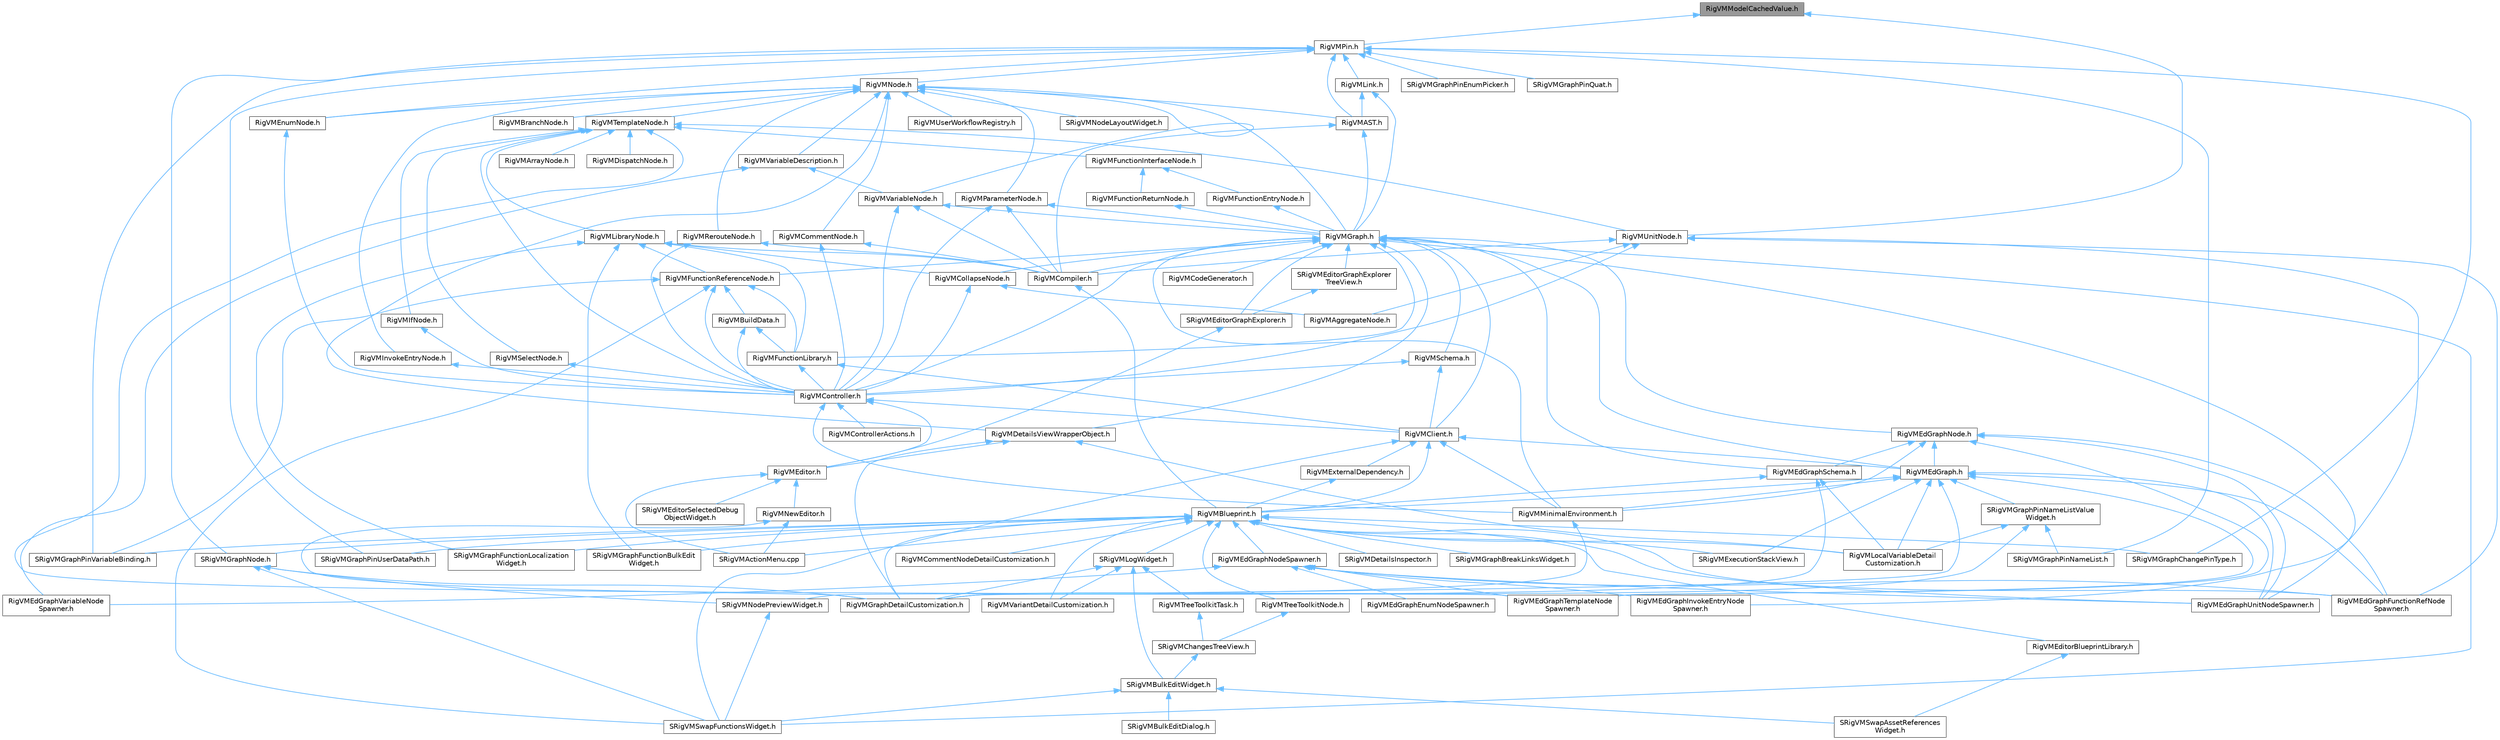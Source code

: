 digraph "RigVMModelCachedValue.h"
{
 // INTERACTIVE_SVG=YES
 // LATEX_PDF_SIZE
  bgcolor="transparent";
  edge [fontname=Helvetica,fontsize=10,labelfontname=Helvetica,labelfontsize=10];
  node [fontname=Helvetica,fontsize=10,shape=box,height=0.2,width=0.4];
  Node1 [id="Node000001",label="RigVMModelCachedValue.h",height=0.2,width=0.4,color="gray40", fillcolor="grey60", style="filled", fontcolor="black",tooltip=" "];
  Node1 -> Node2 [id="edge1_Node000001_Node000002",dir="back",color="steelblue1",style="solid",tooltip=" "];
  Node2 [id="Node000002",label="RigVMPin.h",height=0.2,width=0.4,color="grey40", fillcolor="white", style="filled",URL="$d3/d56/RigVMPin_8h.html",tooltip=" "];
  Node2 -> Node3 [id="edge2_Node000002_Node000003",dir="back",color="steelblue1",style="solid",tooltip=" "];
  Node3 [id="Node000003",label="RigVMAST.h",height=0.2,width=0.4,color="grey40", fillcolor="white", style="filled",URL="$d9/d6d/RigVMAST_8h.html",tooltip=" "];
  Node3 -> Node4 [id="edge3_Node000003_Node000004",dir="back",color="steelblue1",style="solid",tooltip=" "];
  Node4 [id="Node000004",label="RigVMCompiler.h",height=0.2,width=0.4,color="grey40", fillcolor="white", style="filled",URL="$d7/d63/RigVMCompiler_8h.html",tooltip=" "];
  Node4 -> Node5 [id="edge4_Node000004_Node000005",dir="back",color="steelblue1",style="solid",tooltip=" "];
  Node5 [id="Node000005",label="RigVMBlueprint.h",height=0.2,width=0.4,color="grey40", fillcolor="white", style="filled",URL="$df/d44/RigVMBlueprint_8h.html",tooltip=" "];
  Node5 -> Node6 [id="edge5_Node000005_Node000006",dir="back",color="steelblue1",style="solid",tooltip=" "];
  Node6 [id="Node000006",label="RigVMCommentNodeDetailCustomization.h",height=0.2,width=0.4,color="grey40", fillcolor="white", style="filled",URL="$de/ddb/RigVMCommentNodeDetailCustomization_8h.html",tooltip=" "];
  Node5 -> Node7 [id="edge6_Node000005_Node000007",dir="back",color="steelblue1",style="solid",tooltip=" "];
  Node7 [id="Node000007",label="RigVMEdGraphFunctionRefNode\lSpawner.h",height=0.2,width=0.4,color="grey40", fillcolor="white", style="filled",URL="$d3/d16/RigVMEdGraphFunctionRefNodeSpawner_8h.html",tooltip=" "];
  Node5 -> Node8 [id="edge7_Node000005_Node000008",dir="back",color="steelblue1",style="solid",tooltip=" "];
  Node8 [id="Node000008",label="RigVMEdGraphNodeSpawner.h",height=0.2,width=0.4,color="grey40", fillcolor="white", style="filled",URL="$d4/d8b/RigVMEdGraphNodeSpawner_8h.html",tooltip=" "];
  Node8 -> Node9 [id="edge8_Node000008_Node000009",dir="back",color="steelblue1",style="solid",tooltip=" "];
  Node9 [id="Node000009",label="RigVMEdGraphEnumNodeSpawner.h",height=0.2,width=0.4,color="grey40", fillcolor="white", style="filled",URL="$d3/dfd/RigVMEdGraphEnumNodeSpawner_8h.html",tooltip=" "];
  Node8 -> Node7 [id="edge9_Node000008_Node000007",dir="back",color="steelblue1",style="solid",tooltip=" "];
  Node8 -> Node10 [id="edge10_Node000008_Node000010",dir="back",color="steelblue1",style="solid",tooltip=" "];
  Node10 [id="Node000010",label="RigVMEdGraphInvokeEntryNode\lSpawner.h",height=0.2,width=0.4,color="grey40", fillcolor="white", style="filled",URL="$d9/de6/RigVMEdGraphInvokeEntryNodeSpawner_8h.html",tooltip=" "];
  Node8 -> Node11 [id="edge11_Node000008_Node000011",dir="back",color="steelblue1",style="solid",tooltip=" "];
  Node11 [id="Node000011",label="RigVMEdGraphTemplateNode\lSpawner.h",height=0.2,width=0.4,color="grey40", fillcolor="white", style="filled",URL="$d9/d6c/RigVMEdGraphTemplateNodeSpawner_8h.html",tooltip=" "];
  Node8 -> Node12 [id="edge12_Node000008_Node000012",dir="back",color="steelblue1",style="solid",tooltip=" "];
  Node12 [id="Node000012",label="RigVMEdGraphUnitNodeSpawner.h",height=0.2,width=0.4,color="grey40", fillcolor="white", style="filled",URL="$d3/d6b/RigVMEdGraphUnitNodeSpawner_8h.html",tooltip=" "];
  Node8 -> Node13 [id="edge13_Node000008_Node000013",dir="back",color="steelblue1",style="solid",tooltip=" "];
  Node13 [id="Node000013",label="RigVMEdGraphVariableNode\lSpawner.h",height=0.2,width=0.4,color="grey40", fillcolor="white", style="filled",URL="$d0/d83/RigVMEdGraphVariableNodeSpawner_8h.html",tooltip=" "];
  Node5 -> Node12 [id="edge14_Node000005_Node000012",dir="back",color="steelblue1",style="solid",tooltip=" "];
  Node5 -> Node14 [id="edge15_Node000005_Node000014",dir="back",color="steelblue1",style="solid",tooltip=" "];
  Node14 [id="Node000014",label="RigVMEditorBlueprintLibrary.h",height=0.2,width=0.4,color="grey40", fillcolor="white", style="filled",URL="$d9/d31/RigVMEditorBlueprintLibrary_8h.html",tooltip=" "];
  Node14 -> Node15 [id="edge16_Node000014_Node000015",dir="back",color="steelblue1",style="solid",tooltip=" "];
  Node15 [id="Node000015",label="SRigVMSwapAssetReferences\lWidget.h",height=0.2,width=0.4,color="grey40", fillcolor="white", style="filled",URL="$db/d3f/SRigVMSwapAssetReferencesWidget_8h.html",tooltip=" "];
  Node5 -> Node16 [id="edge17_Node000005_Node000016",dir="back",color="steelblue1",style="solid",tooltip=" "];
  Node16 [id="Node000016",label="RigVMGraphDetailCustomization.h",height=0.2,width=0.4,color="grey40", fillcolor="white", style="filled",URL="$da/d8c/RigVMGraphDetailCustomization_8h.html",tooltip=" "];
  Node5 -> Node17 [id="edge18_Node000005_Node000017",dir="back",color="steelblue1",style="solid",tooltip=" "];
  Node17 [id="Node000017",label="RigVMLocalVariableDetail\lCustomization.h",height=0.2,width=0.4,color="grey40", fillcolor="white", style="filled",URL="$de/de8/RigVMLocalVariableDetailCustomization_8h.html",tooltip=" "];
  Node5 -> Node18 [id="edge19_Node000005_Node000018",dir="back",color="steelblue1",style="solid",tooltip=" "];
  Node18 [id="Node000018",label="RigVMTreeToolkitNode.h",height=0.2,width=0.4,color="grey40", fillcolor="white", style="filled",URL="$dc/d84/RigVMTreeToolkitNode_8h.html",tooltip=" "];
  Node18 -> Node19 [id="edge20_Node000018_Node000019",dir="back",color="steelblue1",style="solid",tooltip=" "];
  Node19 [id="Node000019",label="SRigVMChangesTreeView.h",height=0.2,width=0.4,color="grey40", fillcolor="white", style="filled",URL="$dd/d83/SRigVMChangesTreeView_8h.html",tooltip=" "];
  Node19 -> Node20 [id="edge21_Node000019_Node000020",dir="back",color="steelblue1",style="solid",tooltip=" "];
  Node20 [id="Node000020",label="SRigVMBulkEditWidget.h",height=0.2,width=0.4,color="grey40", fillcolor="white", style="filled",URL="$d7/dab/SRigVMBulkEditWidget_8h.html",tooltip=" "];
  Node20 -> Node21 [id="edge22_Node000020_Node000021",dir="back",color="steelblue1",style="solid",tooltip=" "];
  Node21 [id="Node000021",label="SRigVMBulkEditDialog.h",height=0.2,width=0.4,color="grey40", fillcolor="white", style="filled",URL="$dd/d89/SRigVMBulkEditDialog_8h.html",tooltip=" "];
  Node20 -> Node15 [id="edge23_Node000020_Node000015",dir="back",color="steelblue1",style="solid",tooltip=" "];
  Node20 -> Node22 [id="edge24_Node000020_Node000022",dir="back",color="steelblue1",style="solid",tooltip=" "];
  Node22 [id="Node000022",label="SRigVMSwapFunctionsWidget.h",height=0.2,width=0.4,color="grey40", fillcolor="white", style="filled",URL="$d0/da2/SRigVMSwapFunctionsWidget_8h.html",tooltip=" "];
  Node5 -> Node23 [id="edge25_Node000005_Node000023",dir="back",color="steelblue1",style="solid",tooltip=" "];
  Node23 [id="Node000023",label="RigVMVariantDetailCustomization.h",height=0.2,width=0.4,color="grey40", fillcolor="white", style="filled",URL="$d2/db8/RigVMVariantDetailCustomization_8h.html",tooltip=" "];
  Node5 -> Node24 [id="edge26_Node000005_Node000024",dir="back",color="steelblue1",style="solid",tooltip=" "];
  Node24 [id="Node000024",label="SRigVMActionMenu.cpp",height=0.2,width=0.4,color="grey40", fillcolor="white", style="filled",URL="$dc/d4c/SRigVMActionMenu_8cpp.html",tooltip=" "];
  Node5 -> Node25 [id="edge27_Node000005_Node000025",dir="back",color="steelblue1",style="solid",tooltip=" "];
  Node25 [id="Node000025",label="SRigVMDetailsInspector.h",height=0.2,width=0.4,color="grey40", fillcolor="white", style="filled",URL="$df/dfb/SRigVMDetailsInspector_8h.html",tooltip=" "];
  Node5 -> Node26 [id="edge28_Node000005_Node000026",dir="back",color="steelblue1",style="solid",tooltip=" "];
  Node26 [id="Node000026",label="SRigVMExecutionStackView.h",height=0.2,width=0.4,color="grey40", fillcolor="white", style="filled",URL="$d9/d2b/SRigVMExecutionStackView_8h.html",tooltip=" "];
  Node5 -> Node27 [id="edge29_Node000005_Node000027",dir="back",color="steelblue1",style="solid",tooltip=" "];
  Node27 [id="Node000027",label="SRigVMGraphBreakLinksWidget.h",height=0.2,width=0.4,color="grey40", fillcolor="white", style="filled",URL="$d8/d4a/SRigVMGraphBreakLinksWidget_8h.html",tooltip=" "];
  Node5 -> Node28 [id="edge30_Node000005_Node000028",dir="back",color="steelblue1",style="solid",tooltip=" "];
  Node28 [id="Node000028",label="SRigVMGraphChangePinType.h",height=0.2,width=0.4,color="grey40", fillcolor="white", style="filled",URL="$d4/da7/SRigVMGraphChangePinType_8h.html",tooltip=" "];
  Node5 -> Node29 [id="edge31_Node000005_Node000029",dir="back",color="steelblue1",style="solid",tooltip=" "];
  Node29 [id="Node000029",label="SRigVMGraphFunctionBulkEdit\lWidget.h",height=0.2,width=0.4,color="grey40", fillcolor="white", style="filled",URL="$db/dbf/SRigVMGraphFunctionBulkEditWidget_8h.html",tooltip=" "];
  Node5 -> Node30 [id="edge32_Node000005_Node000030",dir="back",color="steelblue1",style="solid",tooltip=" "];
  Node30 [id="Node000030",label="SRigVMGraphFunctionLocalization\lWidget.h",height=0.2,width=0.4,color="grey40", fillcolor="white", style="filled",URL="$dd/d59/SRigVMGraphFunctionLocalizationWidget_8h.html",tooltip=" "];
  Node5 -> Node31 [id="edge33_Node000005_Node000031",dir="back",color="steelblue1",style="solid",tooltip=" "];
  Node31 [id="Node000031",label="SRigVMGraphNode.h",height=0.2,width=0.4,color="grey40", fillcolor="white", style="filled",URL="$d0/d1e/SRigVMGraphNode_8h.html",tooltip=" "];
  Node31 -> Node16 [id="edge34_Node000031_Node000016",dir="back",color="steelblue1",style="solid",tooltip=" "];
  Node31 -> Node32 [id="edge35_Node000031_Node000032",dir="back",color="steelblue1",style="solid",tooltip=" "];
  Node32 [id="Node000032",label="SRigVMNodePreviewWidget.h",height=0.2,width=0.4,color="grey40", fillcolor="white", style="filled",URL="$d5/d72/SRigVMNodePreviewWidget_8h.html",tooltip=" "];
  Node32 -> Node22 [id="edge36_Node000032_Node000022",dir="back",color="steelblue1",style="solid",tooltip=" "];
  Node31 -> Node22 [id="edge37_Node000031_Node000022",dir="back",color="steelblue1",style="solid",tooltip=" "];
  Node5 -> Node33 [id="edge38_Node000005_Node000033",dir="back",color="steelblue1",style="solid",tooltip=" "];
  Node33 [id="Node000033",label="SRigVMGraphPinUserDataPath.h",height=0.2,width=0.4,color="grey40", fillcolor="white", style="filled",URL="$d5/d31/SRigVMGraphPinUserDataPath_8h.html",tooltip=" "];
  Node5 -> Node34 [id="edge39_Node000005_Node000034",dir="back",color="steelblue1",style="solid",tooltip=" "];
  Node34 [id="Node000034",label="SRigVMGraphPinVariableBinding.h",height=0.2,width=0.4,color="grey40", fillcolor="white", style="filled",URL="$db/dca/SRigVMGraphPinVariableBinding_8h.html",tooltip=" "];
  Node5 -> Node35 [id="edge40_Node000005_Node000035",dir="back",color="steelblue1",style="solid",tooltip=" "];
  Node35 [id="Node000035",label="SRigVMLogWidget.h",height=0.2,width=0.4,color="grey40", fillcolor="white", style="filled",URL="$d9/dab/SRigVMLogWidget_8h.html",tooltip=" "];
  Node35 -> Node16 [id="edge41_Node000035_Node000016",dir="back",color="steelblue1",style="solid",tooltip=" "];
  Node35 -> Node36 [id="edge42_Node000035_Node000036",dir="back",color="steelblue1",style="solid",tooltip=" "];
  Node36 [id="Node000036",label="RigVMTreeToolkitTask.h",height=0.2,width=0.4,color="grey40", fillcolor="white", style="filled",URL="$d1/dd5/RigVMTreeToolkitTask_8h.html",tooltip=" "];
  Node36 -> Node19 [id="edge43_Node000036_Node000019",dir="back",color="steelblue1",style="solid",tooltip=" "];
  Node35 -> Node23 [id="edge44_Node000035_Node000023",dir="back",color="steelblue1",style="solid",tooltip=" "];
  Node35 -> Node20 [id="edge45_Node000035_Node000020",dir="back",color="steelblue1",style="solid",tooltip=" "];
  Node3 -> Node37 [id="edge46_Node000003_Node000037",dir="back",color="steelblue1",style="solid",tooltip=" "];
  Node37 [id="Node000037",label="RigVMGraph.h",height=0.2,width=0.4,color="grey40", fillcolor="white", style="filled",URL="$d7/dfd/RigVMGraph_8h.html",tooltip=" "];
  Node37 -> Node38 [id="edge47_Node000037_Node000038",dir="back",color="steelblue1",style="solid",tooltip=" "];
  Node38 [id="Node000038",label="RigVMClient.h",height=0.2,width=0.4,color="grey40", fillcolor="white", style="filled",URL="$db/d93/RigVMClient_8h.html",tooltip=" "];
  Node38 -> Node5 [id="edge48_Node000038_Node000005",dir="back",color="steelblue1",style="solid",tooltip=" "];
  Node38 -> Node39 [id="edge49_Node000038_Node000039",dir="back",color="steelblue1",style="solid",tooltip=" "];
  Node39 [id="Node000039",label="RigVMEdGraph.h",height=0.2,width=0.4,color="grey40", fillcolor="white", style="filled",URL="$d9/d8c/RigVMEdGraph_8h.html",tooltip=" "];
  Node39 -> Node5 [id="edge50_Node000039_Node000005",dir="back",color="steelblue1",style="solid",tooltip=" "];
  Node39 -> Node7 [id="edge51_Node000039_Node000007",dir="back",color="steelblue1",style="solid",tooltip=" "];
  Node39 -> Node11 [id="edge52_Node000039_Node000011",dir="back",color="steelblue1",style="solid",tooltip=" "];
  Node39 -> Node12 [id="edge53_Node000039_Node000012",dir="back",color="steelblue1",style="solid",tooltip=" "];
  Node39 -> Node16 [id="edge54_Node000039_Node000016",dir="back",color="steelblue1",style="solid",tooltip=" "];
  Node39 -> Node17 [id="edge55_Node000039_Node000017",dir="back",color="steelblue1",style="solid",tooltip=" "];
  Node39 -> Node40 [id="edge56_Node000039_Node000040",dir="back",color="steelblue1",style="solid",tooltip=" "];
  Node40 [id="Node000040",label="RigVMMinimalEnvironment.h",height=0.2,width=0.4,color="grey40", fillcolor="white", style="filled",URL="$d4/d4a/RigVMMinimalEnvironment_8h.html",tooltip=" "];
  Node40 -> Node32 [id="edge57_Node000040_Node000032",dir="back",color="steelblue1",style="solid",tooltip=" "];
  Node39 -> Node26 [id="edge58_Node000039_Node000026",dir="back",color="steelblue1",style="solid",tooltip=" "];
  Node39 -> Node41 [id="edge59_Node000039_Node000041",dir="back",color="steelblue1",style="solid",tooltip=" "];
  Node41 [id="Node000041",label="SRigVMGraphPinNameListValue\lWidget.h",height=0.2,width=0.4,color="grey40", fillcolor="white", style="filled",URL="$dc/dac/SRigVMGraphPinNameListValueWidget_8h.html",tooltip=" "];
  Node41 -> Node16 [id="edge60_Node000041_Node000016",dir="back",color="steelblue1",style="solid",tooltip=" "];
  Node41 -> Node17 [id="edge61_Node000041_Node000017",dir="back",color="steelblue1",style="solid",tooltip=" "];
  Node41 -> Node42 [id="edge62_Node000041_Node000042",dir="back",color="steelblue1",style="solid",tooltip=" "];
  Node42 [id="Node000042",label="SRigVMGraphPinNameList.h",height=0.2,width=0.4,color="grey40", fillcolor="white", style="filled",URL="$d7/dfc/SRigVMGraphPinNameList_8h.html",tooltip=" "];
  Node38 -> Node43 [id="edge63_Node000038_Node000043",dir="back",color="steelblue1",style="solid",tooltip=" "];
  Node43 [id="Node000043",label="RigVMExternalDependency.h",height=0.2,width=0.4,color="grey40", fillcolor="white", style="filled",URL="$d2/d83/RigVMExternalDependency_8h.html",tooltip=" "];
  Node43 -> Node5 [id="edge64_Node000043_Node000005",dir="back",color="steelblue1",style="solid",tooltip=" "];
  Node38 -> Node40 [id="edge65_Node000038_Node000040",dir="back",color="steelblue1",style="solid",tooltip=" "];
  Node38 -> Node22 [id="edge66_Node000038_Node000022",dir="back",color="steelblue1",style="solid",tooltip=" "];
  Node37 -> Node44 [id="edge67_Node000037_Node000044",dir="back",color="steelblue1",style="solid",tooltip=" "];
  Node44 [id="Node000044",label="RigVMCodeGenerator.h",height=0.2,width=0.4,color="grey40", fillcolor="white", style="filled",URL="$d4/d2b/RigVMCodeGenerator_8h.html",tooltip=" "];
  Node37 -> Node45 [id="edge68_Node000037_Node000045",dir="back",color="steelblue1",style="solid",tooltip=" "];
  Node45 [id="Node000045",label="RigVMCollapseNode.h",height=0.2,width=0.4,color="grey40", fillcolor="white", style="filled",URL="$d1/d95/RigVMCollapseNode_8h.html",tooltip=" "];
  Node45 -> Node46 [id="edge69_Node000045_Node000046",dir="back",color="steelblue1",style="solid",tooltip=" "];
  Node46 [id="Node000046",label="RigVMAggregateNode.h",height=0.2,width=0.4,color="grey40", fillcolor="white", style="filled",URL="$d7/d89/RigVMAggregateNode_8h.html",tooltip=" "];
  Node45 -> Node47 [id="edge70_Node000045_Node000047",dir="back",color="steelblue1",style="solid",tooltip=" "];
  Node47 [id="Node000047",label="RigVMController.h",height=0.2,width=0.4,color="grey40", fillcolor="white", style="filled",URL="$da/d1e/RigVMController_8h.html",tooltip=" "];
  Node47 -> Node38 [id="edge71_Node000047_Node000038",dir="back",color="steelblue1",style="solid",tooltip=" "];
  Node47 -> Node48 [id="edge72_Node000047_Node000048",dir="back",color="steelblue1",style="solid",tooltip=" "];
  Node48 [id="Node000048",label="RigVMControllerActions.h",height=0.2,width=0.4,color="grey40", fillcolor="white", style="filled",URL="$d3/dc4/RigVMControllerActions_8h.html",tooltip=" "];
  Node47 -> Node49 [id="edge73_Node000047_Node000049",dir="back",color="steelblue1",style="solid",tooltip=" "];
  Node49 [id="Node000049",label="RigVMEditor.h",height=0.2,width=0.4,color="grey40", fillcolor="white", style="filled",URL="$d3/d13/RigVMEditor_8h.html",tooltip=" "];
  Node49 -> Node50 [id="edge74_Node000049_Node000050",dir="back",color="steelblue1",style="solid",tooltip=" "];
  Node50 [id="Node000050",label="RigVMNewEditor.h",height=0.2,width=0.4,color="grey40", fillcolor="white", style="filled",URL="$df/dd1/RigVMNewEditor_8h.html",tooltip=" "];
  Node50 -> Node16 [id="edge75_Node000050_Node000016",dir="back",color="steelblue1",style="solid",tooltip=" "];
  Node50 -> Node24 [id="edge76_Node000050_Node000024",dir="back",color="steelblue1",style="solid",tooltip=" "];
  Node49 -> Node24 [id="edge77_Node000049_Node000024",dir="back",color="steelblue1",style="solid",tooltip=" "];
  Node49 -> Node51 [id="edge78_Node000049_Node000051",dir="back",color="steelblue1",style="solid",tooltip=" "];
  Node51 [id="Node000051",label="SRigVMEditorSelectedDebug\lObjectWidget.h",height=0.2,width=0.4,color="grey40", fillcolor="white", style="filled",URL="$d9/dcd/SRigVMEditorSelectedDebugObjectWidget_8h.html",tooltip=" "];
  Node47 -> Node40 [id="edge79_Node000047_Node000040",dir="back",color="steelblue1",style="solid",tooltip=" "];
  Node37 -> Node4 [id="edge80_Node000037_Node000004",dir="back",color="steelblue1",style="solid",tooltip=" "];
  Node37 -> Node47 [id="edge81_Node000037_Node000047",dir="back",color="steelblue1",style="solid",tooltip=" "];
  Node37 -> Node52 [id="edge82_Node000037_Node000052",dir="back",color="steelblue1",style="solid",tooltip=" "];
  Node52 [id="Node000052",label="RigVMDetailsViewWrapperObject.h",height=0.2,width=0.4,color="grey40", fillcolor="white", style="filled",URL="$dd/d41/RigVMDetailsViewWrapperObject_8h.html",tooltip=" "];
  Node52 -> Node49 [id="edge83_Node000052_Node000049",dir="back",color="steelblue1",style="solid",tooltip=" "];
  Node52 -> Node16 [id="edge84_Node000052_Node000016",dir="back",color="steelblue1",style="solid",tooltip=" "];
  Node52 -> Node17 [id="edge85_Node000052_Node000017",dir="back",color="steelblue1",style="solid",tooltip=" "];
  Node37 -> Node39 [id="edge86_Node000037_Node000039",dir="back",color="steelblue1",style="solid",tooltip=" "];
  Node37 -> Node10 [id="edge87_Node000037_Node000010",dir="back",color="steelblue1",style="solid",tooltip=" "];
  Node37 -> Node53 [id="edge88_Node000037_Node000053",dir="back",color="steelblue1",style="solid",tooltip=" "];
  Node53 [id="Node000053",label="RigVMEdGraphNode.h",height=0.2,width=0.4,color="grey40", fillcolor="white", style="filled",URL="$d8/dcd/RigVMEdGraphNode_8h.html",tooltip=" "];
  Node53 -> Node39 [id="edge89_Node000053_Node000039",dir="back",color="steelblue1",style="solid",tooltip=" "];
  Node53 -> Node7 [id="edge90_Node000053_Node000007",dir="back",color="steelblue1",style="solid",tooltip=" "];
  Node53 -> Node54 [id="edge91_Node000053_Node000054",dir="back",color="steelblue1",style="solid",tooltip=" "];
  Node54 [id="Node000054",label="RigVMEdGraphSchema.h",height=0.2,width=0.4,color="grey40", fillcolor="white", style="filled",URL="$dc/de3/RigVMEdGraphSchema_8h.html",tooltip=" "];
  Node54 -> Node5 [id="edge92_Node000054_Node000005",dir="back",color="steelblue1",style="solid",tooltip=" "];
  Node54 -> Node16 [id="edge93_Node000054_Node000016",dir="back",color="steelblue1",style="solid",tooltip=" "];
  Node54 -> Node17 [id="edge94_Node000054_Node000017",dir="back",color="steelblue1",style="solid",tooltip=" "];
  Node53 -> Node11 [id="edge95_Node000053_Node000011",dir="back",color="steelblue1",style="solid",tooltip=" "];
  Node53 -> Node12 [id="edge96_Node000053_Node000012",dir="back",color="steelblue1",style="solid",tooltip=" "];
  Node53 -> Node40 [id="edge97_Node000053_Node000040",dir="back",color="steelblue1",style="solid",tooltip=" "];
  Node37 -> Node54 [id="edge98_Node000037_Node000054",dir="back",color="steelblue1",style="solid",tooltip=" "];
  Node37 -> Node55 [id="edge99_Node000037_Node000055",dir="back",color="steelblue1",style="solid",tooltip=" "];
  Node55 [id="Node000055",label="RigVMFunctionLibrary.h",height=0.2,width=0.4,color="grey40", fillcolor="white", style="filled",URL="$da/d39/RigVMFunctionLibrary_8h.html",tooltip=" "];
  Node55 -> Node38 [id="edge100_Node000055_Node000038",dir="back",color="steelblue1",style="solid",tooltip=" "];
  Node55 -> Node47 [id="edge101_Node000055_Node000047",dir="back",color="steelblue1",style="solid",tooltip=" "];
  Node37 -> Node56 [id="edge102_Node000037_Node000056",dir="back",color="steelblue1",style="solid",tooltip=" "];
  Node56 [id="Node000056",label="RigVMFunctionReferenceNode.h",height=0.2,width=0.4,color="grey40", fillcolor="white", style="filled",URL="$d8/dae/RigVMFunctionReferenceNode_8h.html",tooltip=" "];
  Node56 -> Node57 [id="edge103_Node000056_Node000057",dir="back",color="steelblue1",style="solid",tooltip=" "];
  Node57 [id="Node000057",label="RigVMBuildData.h",height=0.2,width=0.4,color="grey40", fillcolor="white", style="filled",URL="$df/d5a/RigVMBuildData_8h.html",tooltip=" "];
  Node57 -> Node47 [id="edge104_Node000057_Node000047",dir="back",color="steelblue1",style="solid",tooltip=" "];
  Node57 -> Node55 [id="edge105_Node000057_Node000055",dir="back",color="steelblue1",style="solid",tooltip=" "];
  Node56 -> Node47 [id="edge106_Node000056_Node000047",dir="back",color="steelblue1",style="solid",tooltip=" "];
  Node56 -> Node55 [id="edge107_Node000056_Node000055",dir="back",color="steelblue1",style="solid",tooltip=" "];
  Node56 -> Node34 [id="edge108_Node000056_Node000034",dir="back",color="steelblue1",style="solid",tooltip=" "];
  Node56 -> Node22 [id="edge109_Node000056_Node000022",dir="back",color="steelblue1",style="solid",tooltip=" "];
  Node37 -> Node40 [id="edge110_Node000037_Node000040",dir="back",color="steelblue1",style="solid",tooltip=" "];
  Node37 -> Node58 [id="edge111_Node000037_Node000058",dir="back",color="steelblue1",style="solid",tooltip=" "];
  Node58 [id="Node000058",label="RigVMSchema.h",height=0.2,width=0.4,color="grey40", fillcolor="white", style="filled",URL="$d7/dc2/RigVMSchema_8h.html",tooltip=" "];
  Node58 -> Node38 [id="edge112_Node000058_Node000038",dir="back",color="steelblue1",style="solid",tooltip=" "];
  Node58 -> Node47 [id="edge113_Node000058_Node000047",dir="back",color="steelblue1",style="solid",tooltip=" "];
  Node37 -> Node59 [id="edge114_Node000037_Node000059",dir="back",color="steelblue1",style="solid",tooltip=" "];
  Node59 [id="Node000059",label="SRigVMEditorGraphExplorer.h",height=0.2,width=0.4,color="grey40", fillcolor="white", style="filled",URL="$db/d11/SRigVMEditorGraphExplorer_8h.html",tooltip=" "];
  Node59 -> Node49 [id="edge115_Node000059_Node000049",dir="back",color="steelblue1",style="solid",tooltip=" "];
  Node37 -> Node60 [id="edge116_Node000037_Node000060",dir="back",color="steelblue1",style="solid",tooltip=" "];
  Node60 [id="Node000060",label="SRigVMEditorGraphExplorer\lTreeView.h",height=0.2,width=0.4,color="grey40", fillcolor="white", style="filled",URL="$d8/d43/SRigVMEditorGraphExplorerTreeView_8h.html",tooltip=" "];
  Node60 -> Node59 [id="edge117_Node000060_Node000059",dir="back",color="steelblue1",style="solid",tooltip=" "];
  Node37 -> Node22 [id="edge118_Node000037_Node000022",dir="back",color="steelblue1",style="solid",tooltip=" "];
  Node2 -> Node61 [id="edge119_Node000002_Node000061",dir="back",color="steelblue1",style="solid",tooltip=" "];
  Node61 [id="Node000061",label="RigVMEnumNode.h",height=0.2,width=0.4,color="grey40", fillcolor="white", style="filled",URL="$d8/d16/RigVMEnumNode_8h.html",tooltip=" "];
  Node61 -> Node47 [id="edge120_Node000061_Node000047",dir="back",color="steelblue1",style="solid",tooltip=" "];
  Node2 -> Node62 [id="edge121_Node000002_Node000062",dir="back",color="steelblue1",style="solid",tooltip=" "];
  Node62 [id="Node000062",label="RigVMLink.h",height=0.2,width=0.4,color="grey40", fillcolor="white", style="filled",URL="$d0/db1/RigVMLink_8h.html",tooltip=" "];
  Node62 -> Node3 [id="edge122_Node000062_Node000003",dir="back",color="steelblue1",style="solid",tooltip=" "];
  Node62 -> Node37 [id="edge123_Node000062_Node000037",dir="back",color="steelblue1",style="solid",tooltip=" "];
  Node2 -> Node63 [id="edge124_Node000002_Node000063",dir="back",color="steelblue1",style="solid",tooltip=" "];
  Node63 [id="Node000063",label="RigVMNode.h",height=0.2,width=0.4,color="grey40", fillcolor="white", style="filled",URL="$df/d31/RigVMNode_8h.html",tooltip=" "];
  Node63 -> Node3 [id="edge125_Node000063_Node000003",dir="back",color="steelblue1",style="solid",tooltip=" "];
  Node63 -> Node64 [id="edge126_Node000063_Node000064",dir="back",color="steelblue1",style="solid",tooltip=" "];
  Node64 [id="Node000064",label="RigVMBranchNode.h",height=0.2,width=0.4,color="grey40", fillcolor="white", style="filled",URL="$dc/d3b/RigVMBranchNode_8h.html",tooltip=" "];
  Node63 -> Node65 [id="edge127_Node000063_Node000065",dir="back",color="steelblue1",style="solid",tooltip=" "];
  Node65 [id="Node000065",label="RigVMCommentNode.h",height=0.2,width=0.4,color="grey40", fillcolor="white", style="filled",URL="$da/d66/RigVMCommentNode_8h.html",tooltip=" "];
  Node65 -> Node4 [id="edge128_Node000065_Node000004",dir="back",color="steelblue1",style="solid",tooltip=" "];
  Node65 -> Node47 [id="edge129_Node000065_Node000047",dir="back",color="steelblue1",style="solid",tooltip=" "];
  Node63 -> Node52 [id="edge130_Node000063_Node000052",dir="back",color="steelblue1",style="solid",tooltip=" "];
  Node63 -> Node61 [id="edge131_Node000063_Node000061",dir="back",color="steelblue1",style="solid",tooltip=" "];
  Node63 -> Node37 [id="edge132_Node000063_Node000037",dir="back",color="steelblue1",style="solid",tooltip=" "];
  Node63 -> Node66 [id="edge133_Node000063_Node000066",dir="back",color="steelblue1",style="solid",tooltip=" "];
  Node66 [id="Node000066",label="RigVMInvokeEntryNode.h",height=0.2,width=0.4,color="grey40", fillcolor="white", style="filled",URL="$de/ddf/RigVMInvokeEntryNode_8h.html",tooltip=" "];
  Node66 -> Node47 [id="edge134_Node000066_Node000047",dir="back",color="steelblue1",style="solid",tooltip=" "];
  Node63 -> Node67 [id="edge135_Node000063_Node000067",dir="back",color="steelblue1",style="solid",tooltip=" "];
  Node67 [id="Node000067",label="RigVMParameterNode.h",height=0.2,width=0.4,color="grey40", fillcolor="white", style="filled",URL="$dd/dfd/RigVMParameterNode_8h.html",tooltip=" "];
  Node67 -> Node4 [id="edge136_Node000067_Node000004",dir="back",color="steelblue1",style="solid",tooltip=" "];
  Node67 -> Node47 [id="edge137_Node000067_Node000047",dir="back",color="steelblue1",style="solid",tooltip=" "];
  Node67 -> Node37 [id="edge138_Node000067_Node000037",dir="back",color="steelblue1",style="solid",tooltip=" "];
  Node63 -> Node68 [id="edge139_Node000063_Node000068",dir="back",color="steelblue1",style="solid",tooltip=" "];
  Node68 [id="Node000068",label="RigVMRerouteNode.h",height=0.2,width=0.4,color="grey40", fillcolor="white", style="filled",URL="$d7/dd8/RigVMRerouteNode_8h.html",tooltip=" "];
  Node68 -> Node4 [id="edge140_Node000068_Node000004",dir="back",color="steelblue1",style="solid",tooltip=" "];
  Node68 -> Node47 [id="edge141_Node000068_Node000047",dir="back",color="steelblue1",style="solid",tooltip=" "];
  Node63 -> Node69 [id="edge142_Node000063_Node000069",dir="back",color="steelblue1",style="solid",tooltip=" "];
  Node69 [id="Node000069",label="RigVMTemplateNode.h",height=0.2,width=0.4,color="grey40", fillcolor="white", style="filled",URL="$d3/d3f/RigVMTemplateNode_8h.html",tooltip=" "];
  Node69 -> Node70 [id="edge143_Node000069_Node000070",dir="back",color="steelblue1",style="solid",tooltip=" "];
  Node70 [id="Node000070",label="RigVMArrayNode.h",height=0.2,width=0.4,color="grey40", fillcolor="white", style="filled",URL="$dd/d66/RigVMArrayNode_8h.html",tooltip=" "];
  Node69 -> Node47 [id="edge144_Node000069_Node000047",dir="back",color="steelblue1",style="solid",tooltip=" "];
  Node69 -> Node71 [id="edge145_Node000069_Node000071",dir="back",color="steelblue1",style="solid",tooltip=" "];
  Node71 [id="Node000071",label="RigVMDispatchNode.h",height=0.2,width=0.4,color="grey40", fillcolor="white", style="filled",URL="$dc/d91/RigVMDispatchNode_8h.html",tooltip=" "];
  Node69 -> Node11 [id="edge146_Node000069_Node000011",dir="back",color="steelblue1",style="solid",tooltip=" "];
  Node69 -> Node72 [id="edge147_Node000069_Node000072",dir="back",color="steelblue1",style="solid",tooltip=" "];
  Node72 [id="Node000072",label="RigVMFunctionInterfaceNode.h",height=0.2,width=0.4,color="grey40", fillcolor="white", style="filled",URL="$dd/d44/RigVMFunctionInterfaceNode_8h.html",tooltip=" "];
  Node72 -> Node73 [id="edge148_Node000072_Node000073",dir="back",color="steelblue1",style="solid",tooltip=" "];
  Node73 [id="Node000073",label="RigVMFunctionEntryNode.h",height=0.2,width=0.4,color="grey40", fillcolor="white", style="filled",URL="$d1/de8/RigVMFunctionEntryNode_8h.html",tooltip=" "];
  Node73 -> Node37 [id="edge149_Node000073_Node000037",dir="back",color="steelblue1",style="solid",tooltip=" "];
  Node72 -> Node74 [id="edge150_Node000072_Node000074",dir="back",color="steelblue1",style="solid",tooltip=" "];
  Node74 [id="Node000074",label="RigVMFunctionReturnNode.h",height=0.2,width=0.4,color="grey40", fillcolor="white", style="filled",URL="$d6/dc6/RigVMFunctionReturnNode_8h.html",tooltip=" "];
  Node74 -> Node37 [id="edge151_Node000074_Node000037",dir="back",color="steelblue1",style="solid",tooltip=" "];
  Node69 -> Node75 [id="edge152_Node000069_Node000075",dir="back",color="steelblue1",style="solid",tooltip=" "];
  Node75 [id="Node000075",label="RigVMIfNode.h",height=0.2,width=0.4,color="grey40", fillcolor="white", style="filled",URL="$d6/d0c/RigVMIfNode_8h.html",tooltip=" "];
  Node75 -> Node47 [id="edge153_Node000075_Node000047",dir="back",color="steelblue1",style="solid",tooltip=" "];
  Node69 -> Node76 [id="edge154_Node000069_Node000076",dir="back",color="steelblue1",style="solid",tooltip=" "];
  Node76 [id="Node000076",label="RigVMLibraryNode.h",height=0.2,width=0.4,color="grey40", fillcolor="white", style="filled",URL="$d5/dfd/RigVMLibraryNode_8h.html",tooltip=" "];
  Node76 -> Node45 [id="edge155_Node000076_Node000045",dir="back",color="steelblue1",style="solid",tooltip=" "];
  Node76 -> Node4 [id="edge156_Node000076_Node000004",dir="back",color="steelblue1",style="solid",tooltip=" "];
  Node76 -> Node55 [id="edge157_Node000076_Node000055",dir="back",color="steelblue1",style="solid",tooltip=" "];
  Node76 -> Node56 [id="edge158_Node000076_Node000056",dir="back",color="steelblue1",style="solid",tooltip=" "];
  Node76 -> Node29 [id="edge159_Node000076_Node000029",dir="back",color="steelblue1",style="solid",tooltip=" "];
  Node76 -> Node30 [id="edge160_Node000076_Node000030",dir="back",color="steelblue1",style="solid",tooltip=" "];
  Node69 -> Node77 [id="edge161_Node000069_Node000077",dir="back",color="steelblue1",style="solid",tooltip=" "];
  Node77 [id="Node000077",label="RigVMSelectNode.h",height=0.2,width=0.4,color="grey40", fillcolor="white", style="filled",URL="$d0/db0/RigVMSelectNode_8h.html",tooltip=" "];
  Node77 -> Node47 [id="edge162_Node000077_Node000047",dir="back",color="steelblue1",style="solid",tooltip=" "];
  Node69 -> Node78 [id="edge163_Node000069_Node000078",dir="back",color="steelblue1",style="solid",tooltip=" "];
  Node78 [id="Node000078",label="RigVMUnitNode.h",height=0.2,width=0.4,color="grey40", fillcolor="white", style="filled",URL="$d1/dbc/RigVMUnitNode_8h.html",tooltip=" "];
  Node78 -> Node46 [id="edge164_Node000078_Node000046",dir="back",color="steelblue1",style="solid",tooltip=" "];
  Node78 -> Node4 [id="edge165_Node000078_Node000004",dir="back",color="steelblue1",style="solid",tooltip=" "];
  Node78 -> Node47 [id="edge166_Node000078_Node000047",dir="back",color="steelblue1",style="solid",tooltip=" "];
  Node78 -> Node7 [id="edge167_Node000078_Node000007",dir="back",color="steelblue1",style="solid",tooltip=" "];
  Node78 -> Node12 [id="edge168_Node000078_Node000012",dir="back",color="steelblue1",style="solid",tooltip=" "];
  Node63 -> Node79 [id="edge169_Node000063_Node000079",dir="back",color="steelblue1",style="solid",tooltip=" "];
  Node79 [id="Node000079",label="RigVMUserWorkflowRegistry.h",height=0.2,width=0.4,color="grey40", fillcolor="white", style="filled",URL="$da/d27/RigVMUserWorkflowRegistry_8h.html",tooltip=" "];
  Node63 -> Node80 [id="edge170_Node000063_Node000080",dir="back",color="steelblue1",style="solid",tooltip=" "];
  Node80 [id="Node000080",label="RigVMVariableDescription.h",height=0.2,width=0.4,color="grey40", fillcolor="white", style="filled",URL="$d8/dd8/RigVMVariableDescription_8h.html",tooltip=" "];
  Node80 -> Node13 [id="edge171_Node000080_Node000013",dir="back",color="steelblue1",style="solid",tooltip=" "];
  Node80 -> Node81 [id="edge172_Node000080_Node000081",dir="back",color="steelblue1",style="solid",tooltip=" "];
  Node81 [id="Node000081",label="RigVMVariableNode.h",height=0.2,width=0.4,color="grey40", fillcolor="white", style="filled",URL="$d0/dc6/RigVMVariableNode_8h.html",tooltip=" "];
  Node81 -> Node4 [id="edge173_Node000081_Node000004",dir="back",color="steelblue1",style="solid",tooltip=" "];
  Node81 -> Node47 [id="edge174_Node000081_Node000047",dir="back",color="steelblue1",style="solid",tooltip=" "];
  Node81 -> Node37 [id="edge175_Node000081_Node000037",dir="back",color="steelblue1",style="solid",tooltip=" "];
  Node63 -> Node81 [id="edge176_Node000063_Node000081",dir="back",color="steelblue1",style="solid",tooltip=" "];
  Node63 -> Node82 [id="edge177_Node000063_Node000082",dir="back",color="steelblue1",style="solid",tooltip=" "];
  Node82 [id="Node000082",label="SRigVMNodeLayoutWidget.h",height=0.2,width=0.4,color="grey40", fillcolor="white", style="filled",URL="$dc/da9/SRigVMNodeLayoutWidget_8h.html",tooltip=" "];
  Node2 -> Node28 [id="edge178_Node000002_Node000028",dir="back",color="steelblue1",style="solid",tooltip=" "];
  Node2 -> Node31 [id="edge179_Node000002_Node000031",dir="back",color="steelblue1",style="solid",tooltip=" "];
  Node2 -> Node83 [id="edge180_Node000002_Node000083",dir="back",color="steelblue1",style="solid",tooltip=" "];
  Node83 [id="Node000083",label="SRigVMGraphPinEnumPicker.h",height=0.2,width=0.4,color="grey40", fillcolor="white", style="filled",URL="$d9/dd1/SRigVMGraphPinEnumPicker_8h.html",tooltip=" "];
  Node2 -> Node42 [id="edge181_Node000002_Node000042",dir="back",color="steelblue1",style="solid",tooltip=" "];
  Node2 -> Node84 [id="edge182_Node000002_Node000084",dir="back",color="steelblue1",style="solid",tooltip=" "];
  Node84 [id="Node000084",label="SRigVMGraphPinQuat.h",height=0.2,width=0.4,color="grey40", fillcolor="white", style="filled",URL="$de/dda/SRigVMGraphPinQuat_8h.html",tooltip=" "];
  Node2 -> Node33 [id="edge183_Node000002_Node000033",dir="back",color="steelblue1",style="solid",tooltip=" "];
  Node2 -> Node34 [id="edge184_Node000002_Node000034",dir="back",color="steelblue1",style="solid",tooltip=" "];
  Node1 -> Node78 [id="edge185_Node000001_Node000078",dir="back",color="steelblue1",style="solid",tooltip=" "];
}
